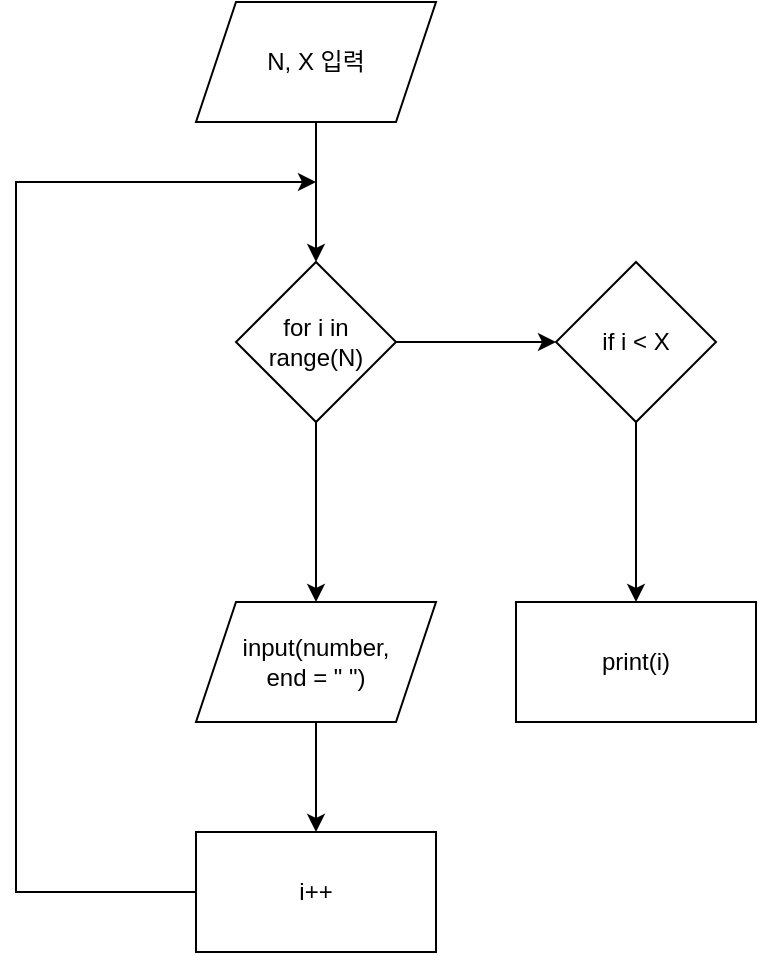 <mxfile version="18.1.3" type="device"><diagram id="C5RBs43oDa-KdzZeNtuy" name="Page-1"><mxGraphModel dx="780" dy="1144" grid="1" gridSize="10" guides="1" tooltips="1" connect="1" arrows="1" fold="1" page="1" pageScale="1" pageWidth="827" pageHeight="1169" math="0" shadow="0"><root><mxCell id="WIyWlLk6GJQsqaUBKTNV-0"/><mxCell id="WIyWlLk6GJQsqaUBKTNV-1" parent="WIyWlLk6GJQsqaUBKTNV-0"/><mxCell id="gJHBOoHIp6xDGsh9zdAs-7" value="" style="edgeStyle=orthogonalEdgeStyle;rounded=0;orthogonalLoop=1;jettySize=auto;html=1;" edge="1" parent="WIyWlLk6GJQsqaUBKTNV-1" source="gJHBOoHIp6xDGsh9zdAs-1" target="gJHBOoHIp6xDGsh9zdAs-6"><mxGeometry relative="1" as="geometry"/></mxCell><mxCell id="gJHBOoHIp6xDGsh9zdAs-1" value="N, X 입력" style="shape=parallelogram;perimeter=parallelogramPerimeter;whiteSpace=wrap;html=1;fixedSize=1;" vertex="1" parent="WIyWlLk6GJQsqaUBKTNV-1"><mxGeometry x="210" y="140" width="120" height="60" as="geometry"/></mxCell><mxCell id="gJHBOoHIp6xDGsh9zdAs-9" value="" style="edgeStyle=orthogonalEdgeStyle;rounded=0;orthogonalLoop=1;jettySize=auto;html=1;" edge="1" parent="WIyWlLk6GJQsqaUBKTNV-1" source="gJHBOoHIp6xDGsh9zdAs-6" target="gJHBOoHIp6xDGsh9zdAs-8"><mxGeometry relative="1" as="geometry"/></mxCell><mxCell id="gJHBOoHIp6xDGsh9zdAs-14" value="" style="edgeStyle=orthogonalEdgeStyle;rounded=0;orthogonalLoop=1;jettySize=auto;html=1;" edge="1" parent="WIyWlLk6GJQsqaUBKTNV-1" source="gJHBOoHIp6xDGsh9zdAs-6" target="gJHBOoHIp6xDGsh9zdAs-13"><mxGeometry relative="1" as="geometry"/></mxCell><mxCell id="gJHBOoHIp6xDGsh9zdAs-6" value="for i in range(N)" style="rhombus;whiteSpace=wrap;html=1;" vertex="1" parent="WIyWlLk6GJQsqaUBKTNV-1"><mxGeometry x="230" y="270" width="80" height="80" as="geometry"/></mxCell><mxCell id="gJHBOoHIp6xDGsh9zdAs-11" value="" style="edgeStyle=orthogonalEdgeStyle;rounded=0;orthogonalLoop=1;jettySize=auto;html=1;" edge="1" parent="WIyWlLk6GJQsqaUBKTNV-1" source="gJHBOoHIp6xDGsh9zdAs-8" target="gJHBOoHIp6xDGsh9zdAs-10"><mxGeometry relative="1" as="geometry"/></mxCell><mxCell id="gJHBOoHIp6xDGsh9zdAs-8" value="input(number, &lt;br&gt;end = &quot; &quot;)" style="shape=parallelogram;perimeter=parallelogramPerimeter;whiteSpace=wrap;html=1;fixedSize=1;" vertex="1" parent="WIyWlLk6GJQsqaUBKTNV-1"><mxGeometry x="210" y="440" width="120" height="60" as="geometry"/></mxCell><mxCell id="gJHBOoHIp6xDGsh9zdAs-12" style="edgeStyle=orthogonalEdgeStyle;rounded=0;orthogonalLoop=1;jettySize=auto;html=1;" edge="1" parent="WIyWlLk6GJQsqaUBKTNV-1" source="gJHBOoHIp6xDGsh9zdAs-10"><mxGeometry relative="1" as="geometry"><mxPoint x="270" y="230" as="targetPoint"/><Array as="points"><mxPoint x="120" y="585"/><mxPoint x="120" y="230"/></Array></mxGeometry></mxCell><mxCell id="gJHBOoHIp6xDGsh9zdAs-10" value="i++" style="whiteSpace=wrap;html=1;" vertex="1" parent="WIyWlLk6GJQsqaUBKTNV-1"><mxGeometry x="210" y="555" width="120" height="60" as="geometry"/></mxCell><mxCell id="gJHBOoHIp6xDGsh9zdAs-16" value="" style="edgeStyle=orthogonalEdgeStyle;rounded=0;orthogonalLoop=1;jettySize=auto;html=1;" edge="1" parent="WIyWlLk6GJQsqaUBKTNV-1" source="gJHBOoHIp6xDGsh9zdAs-13" target="gJHBOoHIp6xDGsh9zdAs-15"><mxGeometry relative="1" as="geometry"/></mxCell><mxCell id="gJHBOoHIp6xDGsh9zdAs-13" value="if i &amp;lt; X" style="rhombus;whiteSpace=wrap;html=1;" vertex="1" parent="WIyWlLk6GJQsqaUBKTNV-1"><mxGeometry x="390" y="270" width="80" height="80" as="geometry"/></mxCell><mxCell id="gJHBOoHIp6xDGsh9zdAs-15" value="print(i)" style="whiteSpace=wrap;html=1;" vertex="1" parent="WIyWlLk6GJQsqaUBKTNV-1"><mxGeometry x="370" y="440" width="120" height="60" as="geometry"/></mxCell></root></mxGraphModel></diagram></mxfile>